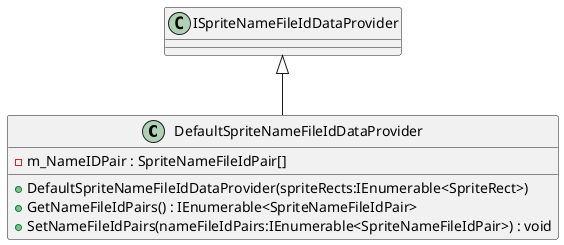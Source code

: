 @startuml
class DefaultSpriteNameFileIdDataProvider {
    - m_NameIDPair : SpriteNameFileIdPair[]
    + DefaultSpriteNameFileIdDataProvider(spriteRects:IEnumerable<SpriteRect>)
    + GetNameFileIdPairs() : IEnumerable<SpriteNameFileIdPair>
    + SetNameFileIdPairs(nameFileIdPairs:IEnumerable<SpriteNameFileIdPair>) : void
}
ISpriteNameFileIdDataProvider <|-- DefaultSpriteNameFileIdDataProvider
@enduml
